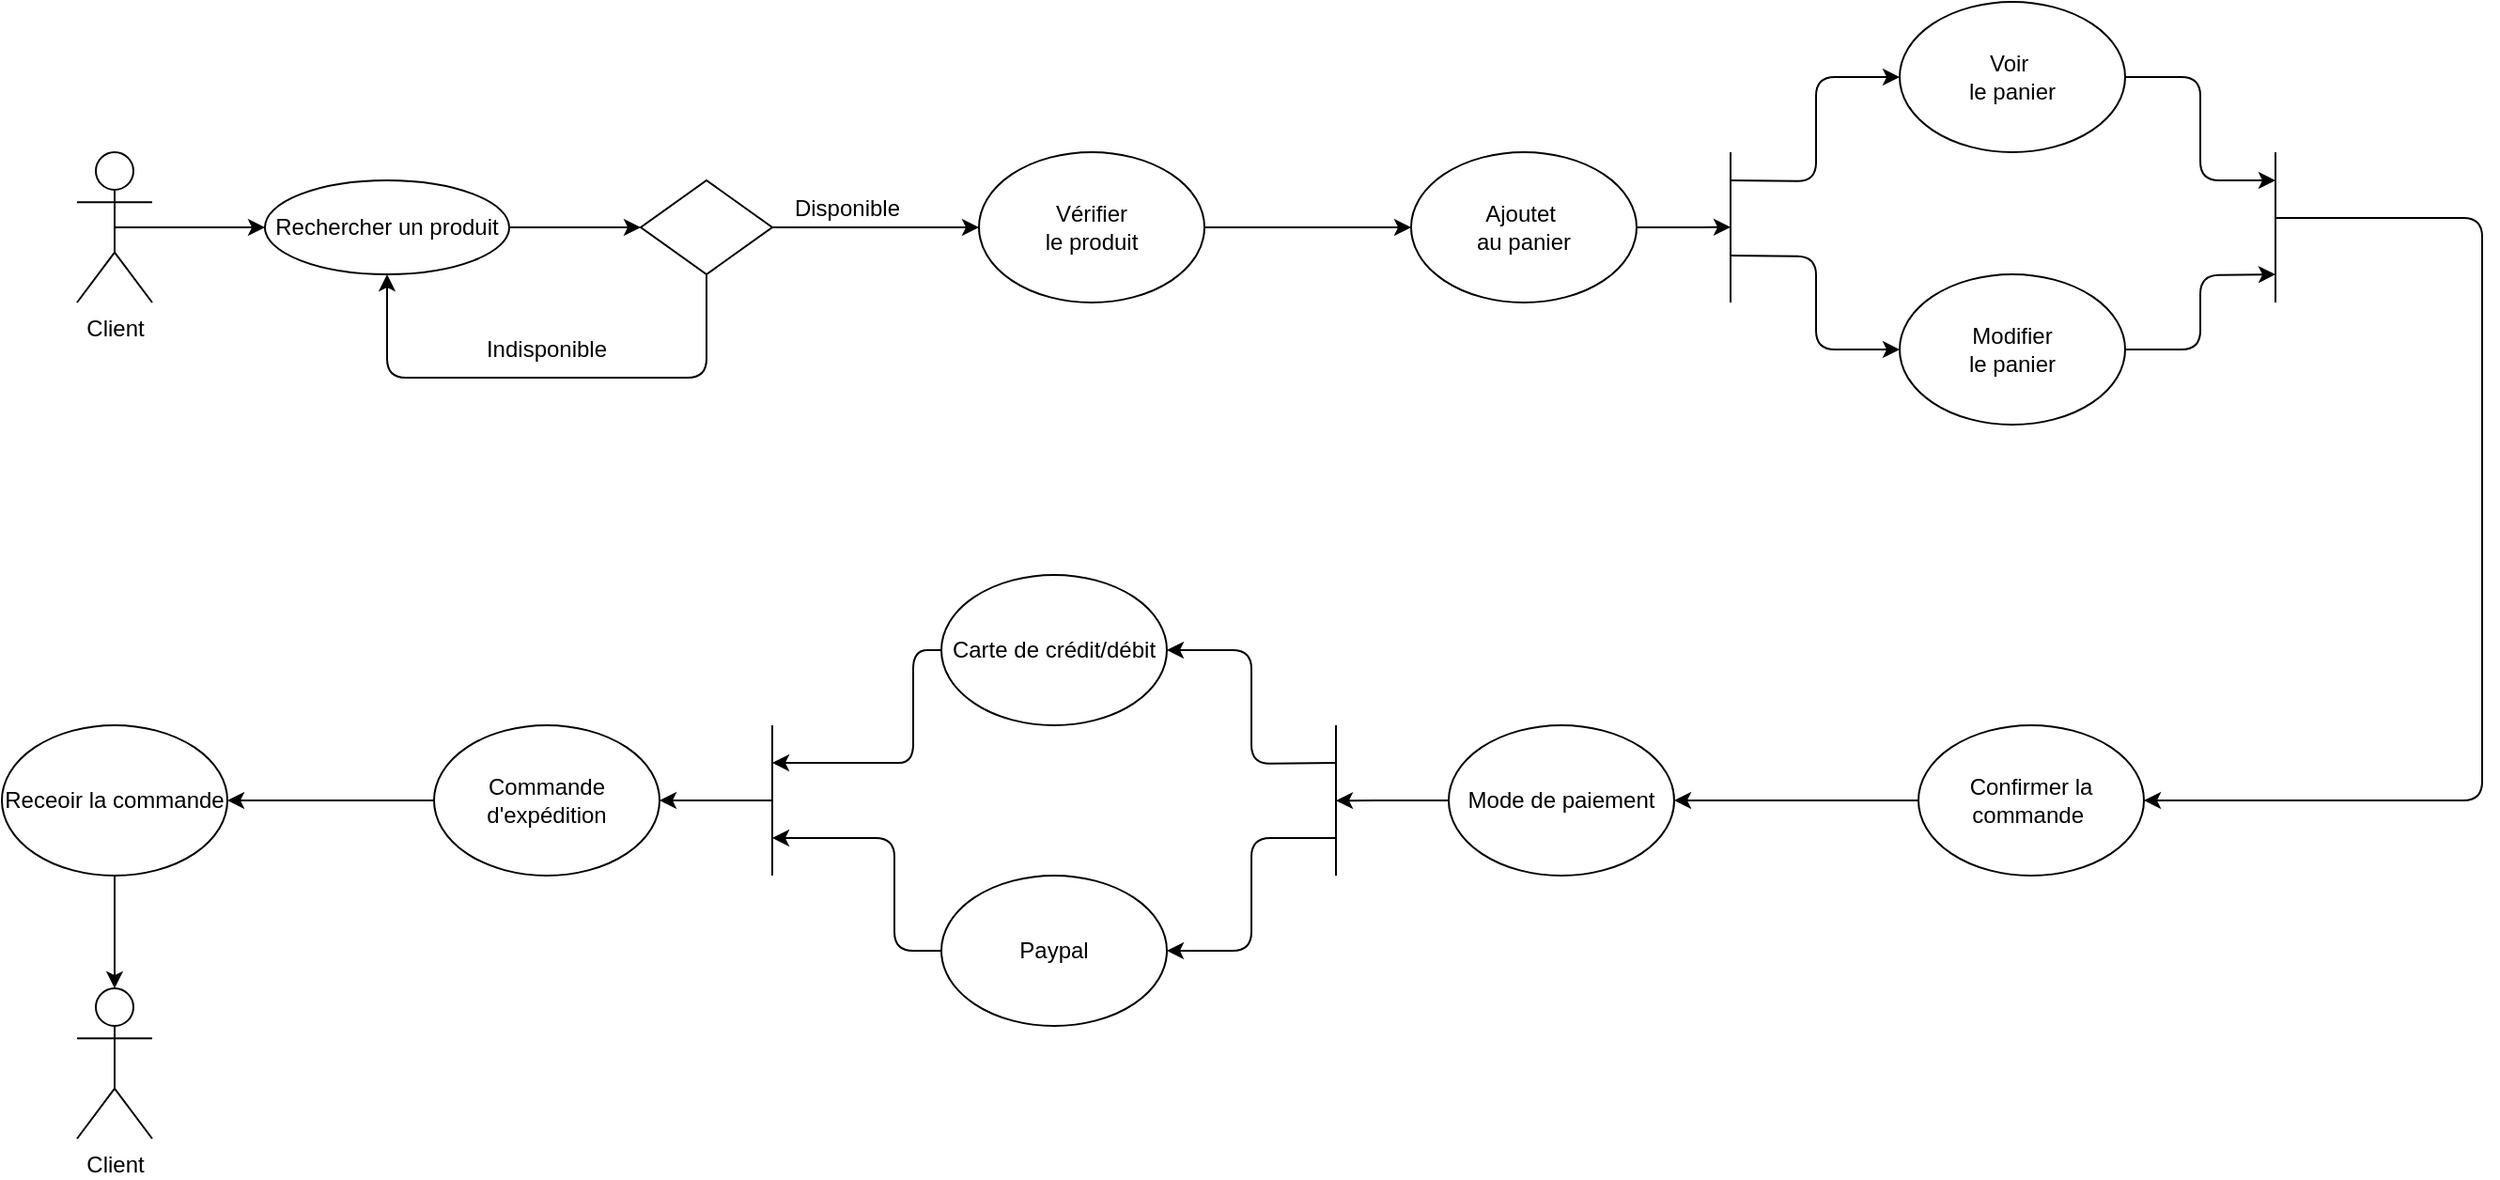 <mxfile>
    <diagram id="A9F0quqRnArU5wGS6BQf" name="Page-1">
        <mxGraphModel dx="2877" dy="2209" grid="1" gridSize="10" guides="1" tooltips="1" connect="1" arrows="1" fold="1" page="1" pageScale="1" pageWidth="1654" pageHeight="2336" math="0" shadow="0">
            <root>
                <mxCell id="0"/>
                <mxCell id="1" parent="0"/>
                <mxCell id="6" style="edgeStyle=none;html=1;exitX=0.5;exitY=0.5;exitDx=0;exitDy=0;exitPerimeter=0;entryX=0;entryY=0.5;entryDx=0;entryDy=0;" edge="1" parent="1" source="2" target="5">
                    <mxGeometry relative="1" as="geometry"/>
                </mxCell>
                <mxCell id="2" value="Client" style="shape=umlActor;verticalLabelPosition=bottom;verticalAlign=top;html=1;outlineConnect=0;" vertex="1" parent="1">
                    <mxGeometry x="70" y="85" width="40" height="80" as="geometry"/>
                </mxCell>
                <mxCell id="3" value="Client" style="shape=umlActor;verticalLabelPosition=bottom;verticalAlign=top;html=1;outlineConnect=0;" vertex="1" parent="1">
                    <mxGeometry x="70" y="530" width="40" height="80" as="geometry"/>
                </mxCell>
                <mxCell id="8" style="edgeStyle=orthogonalEdgeStyle;html=1;exitX=0.5;exitY=1;exitDx=0;exitDy=0;entryX=0.5;entryY=1;entryDx=0;entryDy=0;" edge="1" parent="1" source="4" target="5">
                    <mxGeometry relative="1" as="geometry">
                        <Array as="points">
                            <mxPoint x="405" y="205"/>
                            <mxPoint x="235" y="205"/>
                        </Array>
                    </mxGeometry>
                </mxCell>
                <mxCell id="14" style="edgeStyle=orthogonalEdgeStyle;html=1;exitX=1;exitY=0.5;exitDx=0;exitDy=0;entryX=0;entryY=0.5;entryDx=0;entryDy=0;" edge="1" parent="1" source="4" target="13">
                    <mxGeometry relative="1" as="geometry"/>
                </mxCell>
                <mxCell id="4" value="" style="rhombus;whiteSpace=wrap;html=1;" vertex="1" parent="1">
                    <mxGeometry x="370" y="100" width="70" height="50" as="geometry"/>
                </mxCell>
                <mxCell id="7" style="edgeStyle=none;html=1;exitX=1;exitY=0.5;exitDx=0;exitDy=0;entryX=0;entryY=0.5;entryDx=0;entryDy=0;" edge="1" parent="1" source="5" target="4">
                    <mxGeometry relative="1" as="geometry"/>
                </mxCell>
                <mxCell id="5" value="Rechercher un produit" style="ellipse;whiteSpace=wrap;html=1;" vertex="1" parent="1">
                    <mxGeometry x="170" y="100" width="130" height="50" as="geometry"/>
                </mxCell>
                <mxCell id="9" value="Indisponible" style="text;html=1;strokeColor=none;fillColor=none;align=center;verticalAlign=middle;whiteSpace=wrap;rounded=0;" vertex="1" parent="1">
                    <mxGeometry x="290" y="175" width="60" height="30" as="geometry"/>
                </mxCell>
                <mxCell id="12" value="Disponible" style="text;html=1;strokeColor=none;fillColor=none;align=center;verticalAlign=middle;whiteSpace=wrap;rounded=0;" vertex="1" parent="1">
                    <mxGeometry x="450" y="100" width="60" height="30" as="geometry"/>
                </mxCell>
                <mxCell id="16" style="edgeStyle=orthogonalEdgeStyle;html=1;exitX=1;exitY=0.5;exitDx=0;exitDy=0;entryX=0;entryY=0.5;entryDx=0;entryDy=0;" edge="1" parent="1" source="13" target="15">
                    <mxGeometry relative="1" as="geometry"/>
                </mxCell>
                <mxCell id="13" value="Vérifier&lt;br&gt;le produit" style="ellipse;whiteSpace=wrap;html=1;" vertex="1" parent="1">
                    <mxGeometry x="550" y="85" width="120" height="80" as="geometry"/>
                </mxCell>
                <mxCell id="20" style="edgeStyle=orthogonalEdgeStyle;html=1;exitX=1;exitY=0.5;exitDx=0;exitDy=0;" edge="1" parent="1" source="15">
                    <mxGeometry relative="1" as="geometry">
                        <mxPoint x="950.0" y="124.889" as="targetPoint"/>
                    </mxGeometry>
                </mxCell>
                <mxCell id="15" value="Ajoutet&amp;nbsp;&lt;br&gt;au panier" style="ellipse;whiteSpace=wrap;html=1;" vertex="1" parent="1">
                    <mxGeometry x="780" y="85" width="120" height="80" as="geometry"/>
                </mxCell>
                <mxCell id="19" value="" style="endArrow=none;html=1;" edge="1" parent="1">
                    <mxGeometry width="50" height="50" relative="1" as="geometry">
                        <mxPoint x="950" y="165" as="sourcePoint"/>
                        <mxPoint x="950" y="85" as="targetPoint"/>
                    </mxGeometry>
                </mxCell>
                <mxCell id="24" style="edgeStyle=orthogonalEdgeStyle;html=1;exitX=1;exitY=0.5;exitDx=0;exitDy=0;" edge="1" parent="1" source="21">
                    <mxGeometry relative="1" as="geometry">
                        <mxPoint x="1240" y="100" as="targetPoint"/>
                        <Array as="points">
                            <mxPoint x="1200" y="45"/>
                            <mxPoint x="1200" y="100"/>
                        </Array>
                    </mxGeometry>
                </mxCell>
                <mxCell id="21" value="Voir&amp;nbsp;&lt;br&gt;le panier" style="ellipse;whiteSpace=wrap;html=1;" vertex="1" parent="1">
                    <mxGeometry x="1040" y="5" width="120" height="80" as="geometry"/>
                </mxCell>
                <mxCell id="22" value="" style="endArrow=classic;html=1;entryX=0;entryY=0.5;entryDx=0;entryDy=0;edgeStyle=orthogonalEdgeStyle;" edge="1" parent="1" target="21">
                    <mxGeometry width="50" height="50" relative="1" as="geometry">
                        <mxPoint x="950" y="100" as="sourcePoint"/>
                        <mxPoint x="1070" y="10" as="targetPoint"/>
                    </mxGeometry>
                </mxCell>
                <mxCell id="23" value="" style="endArrow=none;html=1;" edge="1" parent="1">
                    <mxGeometry width="50" height="50" relative="1" as="geometry">
                        <mxPoint x="1240" y="165" as="sourcePoint"/>
                        <mxPoint x="1240" y="85" as="targetPoint"/>
                    </mxGeometry>
                </mxCell>
                <mxCell id="27" style="edgeStyle=orthogonalEdgeStyle;html=1;exitX=1;exitY=0.5;exitDx=0;exitDy=0;" edge="1" parent="1" source="25">
                    <mxGeometry relative="1" as="geometry">
                        <mxPoint x="1240" y="150" as="targetPoint"/>
                    </mxGeometry>
                </mxCell>
                <mxCell id="25" value="Modifier &lt;br&gt;le panier" style="ellipse;whiteSpace=wrap;html=1;" vertex="1" parent="1">
                    <mxGeometry x="1040" y="150" width="120" height="80" as="geometry"/>
                </mxCell>
                <mxCell id="26" value="" style="endArrow=classic;html=1;entryX=0;entryY=0.5;entryDx=0;entryDy=0;edgeStyle=orthogonalEdgeStyle;" edge="1" parent="1" target="25">
                    <mxGeometry width="50" height="50" relative="1" as="geometry">
                        <mxPoint x="950" y="140" as="sourcePoint"/>
                        <mxPoint x="1070" y="160" as="targetPoint"/>
                    </mxGeometry>
                </mxCell>
                <mxCell id="31" style="edgeStyle=orthogonalEdgeStyle;html=1;exitX=0;exitY=0.5;exitDx=0;exitDy=0;entryX=1;entryY=0.5;entryDx=0;entryDy=0;" edge="1" parent="1" source="28" target="30">
                    <mxGeometry relative="1" as="geometry"/>
                </mxCell>
                <mxCell id="28" value="Confirmer la commande&amp;nbsp;" style="ellipse;whiteSpace=wrap;html=1;" vertex="1" parent="1">
                    <mxGeometry x="1050" y="390" width="120" height="80" as="geometry"/>
                </mxCell>
                <mxCell id="29" value="" style="endArrow=classic;html=1;entryX=1;entryY=0.5;entryDx=0;entryDy=0;edgeStyle=orthogonalEdgeStyle;" edge="1" parent="1" target="28">
                    <mxGeometry width="50" height="50" relative="1" as="geometry">
                        <mxPoint x="1240" y="120" as="sourcePoint"/>
                        <mxPoint x="1160" y="540" as="targetPoint"/>
                        <Array as="points">
                            <mxPoint x="1350" y="120"/>
                            <mxPoint x="1350" y="430"/>
                        </Array>
                    </mxGeometry>
                </mxCell>
                <mxCell id="33" style="edgeStyle=orthogonalEdgeStyle;html=1;exitX=0;exitY=0.5;exitDx=0;exitDy=0;" edge="1" parent="1" source="30">
                    <mxGeometry relative="1" as="geometry">
                        <mxPoint x="740" y="430.095" as="targetPoint"/>
                    </mxGeometry>
                </mxCell>
                <mxCell id="30" value="Mode de paiement" style="ellipse;whiteSpace=wrap;html=1;" vertex="1" parent="1">
                    <mxGeometry x="800" y="390" width="120" height="80" as="geometry"/>
                </mxCell>
                <mxCell id="32" value="" style="endArrow=none;html=1;" edge="1" parent="1">
                    <mxGeometry width="50" height="50" relative="1" as="geometry">
                        <mxPoint x="740" y="470" as="sourcePoint"/>
                        <mxPoint x="740" y="390" as="targetPoint"/>
                    </mxGeometry>
                </mxCell>
                <mxCell id="37" style="edgeStyle=orthogonalEdgeStyle;html=1;exitX=0;exitY=0.5;exitDx=0;exitDy=0;" edge="1" parent="1" source="34">
                    <mxGeometry relative="1" as="geometry">
                        <mxPoint x="440" y="410" as="targetPoint"/>
                        <Array as="points">
                            <mxPoint x="515" y="350"/>
                            <mxPoint x="515" y="410"/>
                            <mxPoint x="500" y="410"/>
                        </Array>
                    </mxGeometry>
                </mxCell>
                <mxCell id="34" value="Carte de crédit/débit" style="ellipse;whiteSpace=wrap;html=1;" vertex="1" parent="1">
                    <mxGeometry x="530" y="310" width="120" height="80" as="geometry"/>
                </mxCell>
                <mxCell id="38" style="edgeStyle=orthogonalEdgeStyle;html=1;exitX=0;exitY=0.5;exitDx=0;exitDy=0;" edge="1" parent="1" source="35">
                    <mxGeometry relative="1" as="geometry">
                        <mxPoint x="440" y="450" as="targetPoint"/>
                        <Array as="points">
                            <mxPoint x="505" y="510"/>
                            <mxPoint x="505" y="450"/>
                            <mxPoint x="480" y="450"/>
                        </Array>
                    </mxGeometry>
                </mxCell>
                <mxCell id="35" value="Paypal" style="ellipse;whiteSpace=wrap;html=1;" vertex="1" parent="1">
                    <mxGeometry x="530" y="470" width="120" height="80" as="geometry"/>
                </mxCell>
                <mxCell id="36" value="" style="endArrow=none;html=1;" edge="1" parent="1">
                    <mxGeometry width="50" height="50" relative="1" as="geometry">
                        <mxPoint x="440" y="470" as="sourcePoint"/>
                        <mxPoint x="440" y="390" as="targetPoint"/>
                    </mxGeometry>
                </mxCell>
                <mxCell id="39" value="" style="endArrow=classic;html=1;edgeStyle=orthogonalEdgeStyle;entryX=1;entryY=0.5;entryDx=0;entryDy=0;" edge="1" parent="1" target="34">
                    <mxGeometry width="50" height="50" relative="1" as="geometry">
                        <mxPoint x="740" y="410" as="sourcePoint"/>
                        <mxPoint x="670" y="400" as="targetPoint"/>
                    </mxGeometry>
                </mxCell>
                <mxCell id="40" value="" style="endArrow=classic;html=1;edgeStyle=orthogonalEdgeStyle;entryX=1;entryY=0.5;entryDx=0;entryDy=0;" edge="1" parent="1" target="35">
                    <mxGeometry width="50" height="50" relative="1" as="geometry">
                        <mxPoint x="740" y="450" as="sourcePoint"/>
                        <mxPoint x="650" y="450" as="targetPoint"/>
                        <Array as="points">
                            <mxPoint x="695" y="450"/>
                            <mxPoint x="695" y="510"/>
                        </Array>
                    </mxGeometry>
                </mxCell>
                <mxCell id="44" style="edgeStyle=orthogonalEdgeStyle;html=1;exitX=0;exitY=0.5;exitDx=0;exitDy=0;entryX=1;entryY=0.5;entryDx=0;entryDy=0;" edge="1" parent="1" source="41" target="42">
                    <mxGeometry relative="1" as="geometry"/>
                </mxCell>
                <mxCell id="41" value="Commande d'expédition" style="ellipse;whiteSpace=wrap;html=1;" vertex="1" parent="1">
                    <mxGeometry x="260" y="390" width="120" height="80" as="geometry"/>
                </mxCell>
                <mxCell id="43" style="edgeStyle=orthogonalEdgeStyle;html=1;exitX=0.5;exitY=1;exitDx=0;exitDy=0;" edge="1" parent="1" source="42" target="3">
                    <mxGeometry relative="1" as="geometry"/>
                </mxCell>
                <mxCell id="42" value="Receoir la commande" style="ellipse;whiteSpace=wrap;html=1;" vertex="1" parent="1">
                    <mxGeometry x="30" y="390" width="120" height="80" as="geometry"/>
                </mxCell>
                <mxCell id="45" value="" style="endArrow=classic;html=1;entryX=1;entryY=0.5;entryDx=0;entryDy=0;" edge="1" parent="1" target="41">
                    <mxGeometry width="50" height="50" relative="1" as="geometry">
                        <mxPoint x="440" y="430" as="sourcePoint"/>
                        <mxPoint x="410" y="520" as="targetPoint"/>
                    </mxGeometry>
                </mxCell>
            </root>
        </mxGraphModel>
    </diagram>
</mxfile>